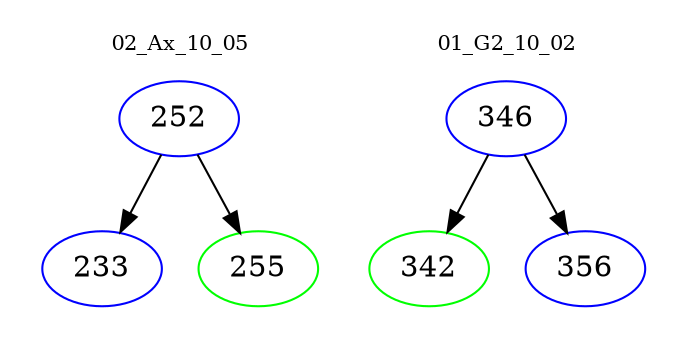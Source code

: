 digraph{
subgraph cluster_0 {
color = white
label = "02_Ax_10_05";
fontsize=10;
T0_252 [label="252", color="blue"]
T0_252 -> T0_233 [color="black"]
T0_233 [label="233", color="blue"]
T0_252 -> T0_255 [color="black"]
T0_255 [label="255", color="green"]
}
subgraph cluster_1 {
color = white
label = "01_G2_10_02";
fontsize=10;
T1_346 [label="346", color="blue"]
T1_346 -> T1_342 [color="black"]
T1_342 [label="342", color="green"]
T1_346 -> T1_356 [color="black"]
T1_356 [label="356", color="blue"]
}
}
